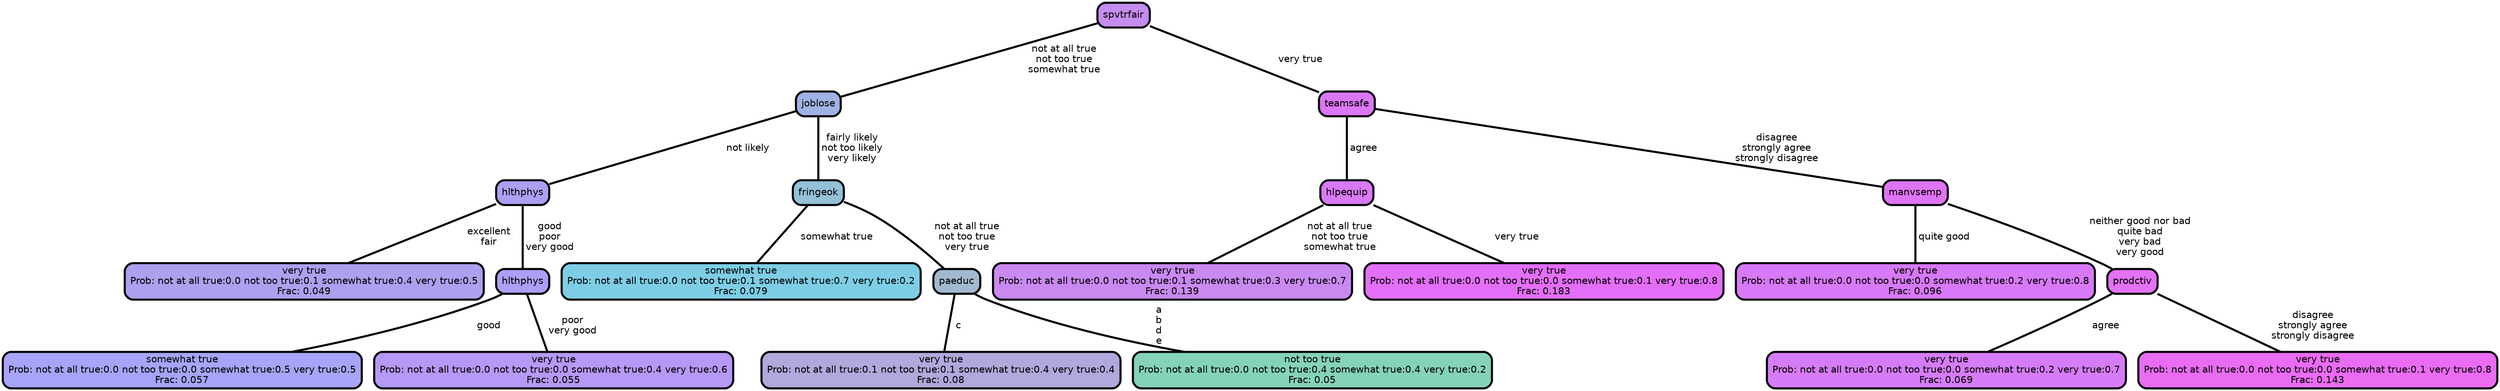 graph Tree {
node [shape=box, style="filled, rounded",color="black",penwidth="3",fontcolor="black",                 fontname=helvetica] ;
graph [ranksep="0 equally", splines=straight,                 bgcolor=transparent, dpi=200] ;
edge [fontname=helvetica, color=black] ;
0 [label="very true
Prob: not at all true:0.0 not too true:0.1 somewhat true:0.4 very true:0.5
Frac: 0.049", fillcolor="#aea0ef"] ;
1 [label="hlthphys", fillcolor="#ae9ff5"] ;
2 [label="somewhat true
Prob: not at all true:0.0 not too true:0.0 somewhat true:0.5 very true:0.5
Frac: 0.057", fillcolor="#a7a4f9"] ;
3 [label="hlthphys", fillcolor="#ae9ef8"] ;
4 [label="very true
Prob: not at all true:0.0 not too true:0.0 somewhat true:0.4 very true:0.6
Frac: 0.055", fillcolor="#b698f6"] ;
5 [label="joblose", fillcolor="#9fb2e4"] ;
6 [label="somewhat true
Prob: not at all true:0.0 not too true:0.1 somewhat true:0.7 very true:0.2
Frac: 0.079", fillcolor="#7dcee5"] ;
7 [label="fringeok", fillcolor="#93c1d6"] ;
8 [label="very true
Prob: not at all true:0.1 not too true:0.1 somewhat true:0.4 very true:0.4
Frac: 0.08", fillcolor="#b1a8dc"] ;
9 [label="paeduc", fillcolor="#a0b9ce"] ;
10 [label="not too true
Prob: not at all true:0.0 not too true:0.4 somewhat true:0.4 very true:0.2
Frac: 0.05", fillcolor="#85d3b7"] ;
11 [label="spvtrfair", fillcolor="#c58def"] ;
12 [label="very true
Prob: not at all true:0.0 not too true:0.1 somewhat true:0.3 very true:0.7
Frac: 0.139", fillcolor="#c989f0"] ;
13 [label="hlpequip", fillcolor="#d87af5"] ;
14 [label="very true
Prob: not at all true:0.0 not too true:0.0 somewhat true:0.1 very true:0.8
Frac: 0.183", fillcolor="#e36ff9"] ;
15 [label="teamsafe", fillcolor="#db77f5"] ;
16 [label="very true
Prob: not at all true:0.0 not too true:0.0 somewhat true:0.2 very true:0.8
Frac: 0.096", fillcolor="#d779f8"] ;
17 [label="manvsemp", fillcolor="#df74f5"] ;
18 [label="very true
Prob: not at all true:0.0 not too true:0.0 somewhat true:0.2 very true:0.7
Frac: 0.069", fillcolor="#d67cf8"] ;
19 [label="prodctiv", fillcolor="#e372f4"] ;
20 [label="very true
Prob: not at all true:0.0 not too true:0.0 somewhat true:0.1 very true:0.8
Frac: 0.143", fillcolor="#e96cf3"] ;
1 -- 0 [label=" excellent\n fair",penwidth=3] ;
1 -- 3 [label=" good\n poor\n very good",penwidth=3] ;
3 -- 2 [label=" good",penwidth=3] ;
3 -- 4 [label=" poor\n very good",penwidth=3] ;
5 -- 1 [label=" not likely",penwidth=3] ;
5 -- 7 [label=" fairly likely\n not too likely\n very likely",penwidth=3] ;
7 -- 6 [label=" somewhat true",penwidth=3] ;
7 -- 9 [label=" not at all true\n not too true\n very true",penwidth=3] ;
9 -- 8 [label=" c",penwidth=3] ;
9 -- 10 [label=" a\n b\n d\n e",penwidth=3] ;
11 -- 5 [label=" not at all true\n not too true\n somewhat true",penwidth=3] ;
11 -- 15 [label=" very true",penwidth=3] ;
13 -- 12 [label=" not at all true\n not too true\n somewhat true",penwidth=3] ;
13 -- 14 [label=" very true",penwidth=3] ;
15 -- 13 [label=" agree",penwidth=3] ;
15 -- 17 [label=" disagree\n strongly agree\n strongly disagree",penwidth=3] ;
17 -- 16 [label=" quite good",penwidth=3] ;
17 -- 19 [label=" neither good nor bad\n quite bad\n very bad\n very good",penwidth=3] ;
19 -- 18 [label=" agree",penwidth=3] ;
19 -- 20 [label=" disagree\n strongly agree\n strongly disagree",penwidth=3] ;
{rank = same;}}